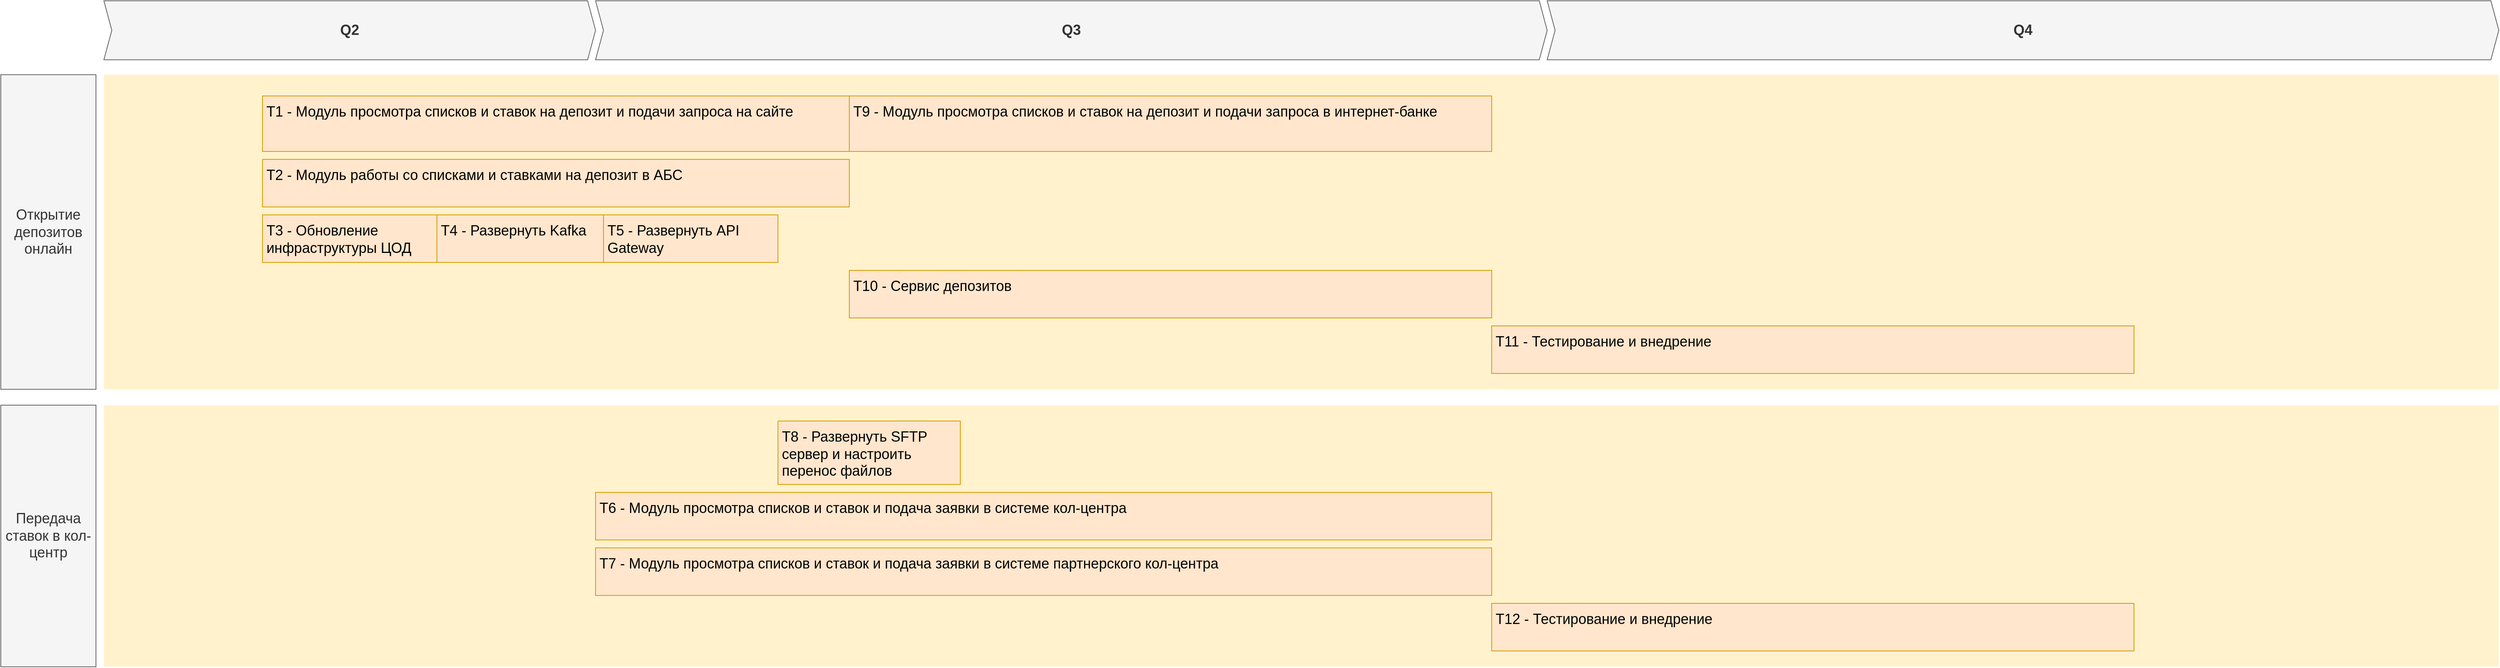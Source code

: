 <mxfile version="25.0.2" pages="2">
  <diagram id="1zcTAVt1k4KSup7FvAfL" name="Roadmap">
    <mxGraphModel dx="5010" dy="3327" grid="1" gridSize="10" guides="1" tooltips="1" connect="1" arrows="1" fold="1" page="1" pageScale="1" pageWidth="3300" pageHeight="2339" math="0" shadow="0">
      <root>
        <mxCell id="3D7FDG2aXA9G618_Kong-0" />
        <mxCell id="3D7FDG2aXA9G618_Kong-1" parent="3D7FDG2aXA9G618_Kong-0" />
        <mxCell id="wGroBH12Sy7-OgBsN0fJ-2" value="" style="shape=rect;fillColor=#fff2cc;strokeColor=none;fontSize=24;html=1;whiteSpace=wrap;align=left;verticalAlign=top;spacing=5;rounded=0;" parent="3D7FDG2aXA9G618_Kong-1" vertex="1">
          <mxGeometry x="-2500" y="-730" width="3020" height="330" as="geometry" />
        </mxCell>
        <mxCell id="wGroBH12Sy7-OgBsN0fJ-4" value="" style="shape=rect;fillColor=#fff2cc;strokeColor=none;fontSize=24;html=1;whiteSpace=wrap;align=left;verticalAlign=top;spacing=5;rounded=0;" parent="3D7FDG2aXA9G618_Kong-1" vertex="1">
          <mxGeometry x="-2500" y="-1146.8" width="3020" height="396.8" as="geometry" />
        </mxCell>
        <mxCell id="wGroBH12Sy7-OgBsN0fJ-5" value="T1 - Модуль просмотра списков и ставок на депозит и подачи запроса на сайте" style="shape=rect;fillColor=#ffe6cc;strokeColor=#d79b00;fontSize=18;html=1;whiteSpace=wrap;align=left;verticalAlign=top;spacing=5;rounded=0;" parent="3D7FDG2aXA9G618_Kong-1" vertex="1">
          <mxGeometry x="-2300" y="-1120" width="740" height="70" as="geometry" />
        </mxCell>
        <mxCell id="wGroBH12Sy7-OgBsN0fJ-6" value="&lt;span style=&quot;&quot;&gt;T2 - Модуль работы со списками и ставками на депозит в АБС&lt;/span&gt;" style="shape=rect;fillColor=#ffe6cc;strokeColor=#d79b00;fontSize=18;html=1;whiteSpace=wrap;align=left;verticalAlign=top;spacing=5;rounded=0;" parent="3D7FDG2aXA9G618_Kong-1" vertex="1">
          <mxGeometry x="-2300" y="-1040" width="740" height="60" as="geometry" />
        </mxCell>
        <mxCell id="wGroBH12Sy7-OgBsN0fJ-7" value="Открытие депозитов онлайн" style="rounded=0;whiteSpace=wrap;html=1;fillColor=#f5f5f5;fontColor=#333333;strokeColor=#666666;fontSize=18;" parent="3D7FDG2aXA9G618_Kong-1" vertex="1">
          <mxGeometry x="-2630" y="-1146.8" width="120" height="396.8" as="geometry" />
        </mxCell>
        <mxCell id="wGroBH12Sy7-OgBsN0fJ-8" value="Передача ставок в кол-центр" style="rounded=0;whiteSpace=wrap;html=1;fillColor=#f5f5f5;fontColor=#333333;strokeColor=#666666;fontSize=18;" parent="3D7FDG2aXA9G618_Kong-1" vertex="1">
          <mxGeometry x="-2630" y="-730" width="120" height="330" as="geometry" />
        </mxCell>
        <mxCell id="wGroBH12Sy7-OgBsN0fJ-9" value="Q2" style="shape=step;perimeter=stepPerimeter;whiteSpace=wrap;html=1;fixedSize=1;size=10;fillColor=#f5f5f5;strokeColor=#666666;fontSize=18;fontStyle=1;align=center;rounded=0;fontColor=#333333;" parent="3D7FDG2aXA9G618_Kong-1" vertex="1">
          <mxGeometry x="-2500" y="-1240" width="620" height="74.4" as="geometry" />
        </mxCell>
        <mxCell id="wGroBH12Sy7-OgBsN0fJ-11" value="T6 - Модуль просмотра списков и ставок и подача заявки в системе кол-центра&amp;nbsp;" style="shape=rect;fillColor=#ffe6cc;strokeColor=#d79b00;fontSize=18;html=1;whiteSpace=wrap;align=left;verticalAlign=top;spacing=5;rounded=0;" parent="3D7FDG2aXA9G618_Kong-1" vertex="1">
          <mxGeometry x="-1880" y="-620" width="1130" height="60" as="geometry" />
        </mxCell>
        <mxCell id="wGroBH12Sy7-OgBsN0fJ-15" value="T8 - Развернуть SFTP сервер и настроить перенос файлов" style="shape=rect;fillColor=#ffe6cc;strokeColor=#d79b00;fontSize=18;html=1;whiteSpace=wrap;align=left;verticalAlign=top;spacing=5;rounded=0;" parent="3D7FDG2aXA9G618_Kong-1" vertex="1">
          <mxGeometry x="-1650" y="-710" width="230" height="80" as="geometry" />
        </mxCell>
        <mxCell id="A_-4a6y4DPwpx2FZSPJt-0" value="T9 - Модуль просмотра списков и ставок на депозит и подачи запроса в интернет-банке" style="shape=rect;fillColor=#ffe6cc;strokeColor=#d79b00;fontSize=18;html=1;whiteSpace=wrap;align=left;verticalAlign=top;spacing=5;rounded=0;" vertex="1" parent="3D7FDG2aXA9G618_Kong-1">
          <mxGeometry x="-1560" y="-1120" width="810" height="70" as="geometry" />
        </mxCell>
        <mxCell id="A_-4a6y4DPwpx2FZSPJt-1" value="&lt;span style=&quot;&quot;&gt;T10 - Сервис депозитов&lt;/span&gt;" style="shape=rect;fillColor=#ffe6cc;strokeColor=#d79b00;fontSize=18;html=1;whiteSpace=wrap;align=left;verticalAlign=top;spacing=5;rounded=0;" vertex="1" parent="3D7FDG2aXA9G618_Kong-1">
          <mxGeometry x="-1560" y="-900" width="810" height="60" as="geometry" />
        </mxCell>
        <mxCell id="A_-4a6y4DPwpx2FZSPJt-2" value="&lt;span style=&quot;&quot;&gt;T4 - Развернуть Kafka&lt;/span&gt;" style="shape=rect;fillColor=#ffe6cc;strokeColor=#d79b00;fontSize=18;html=1;whiteSpace=wrap;align=left;verticalAlign=top;spacing=5;rounded=0;" vertex="1" parent="3D7FDG2aXA9G618_Kong-1">
          <mxGeometry x="-2080" y="-970" width="220" height="60" as="geometry" />
        </mxCell>
        <mxCell id="A_-4a6y4DPwpx2FZSPJt-3" value="Q3" style="shape=step;perimeter=stepPerimeter;whiteSpace=wrap;html=1;fixedSize=1;size=10;fillColor=#f5f5f5;strokeColor=#666666;fontSize=18;fontStyle=1;align=center;rounded=0;fontColor=#333333;" vertex="1" parent="3D7FDG2aXA9G618_Kong-1">
          <mxGeometry x="-1880" y="-1240" width="1200" height="74.4" as="geometry" />
        </mxCell>
        <mxCell id="A_-4a6y4DPwpx2FZSPJt-4" value="Q4" style="shape=step;perimeter=stepPerimeter;whiteSpace=wrap;html=1;fixedSize=1;size=10;fillColor=#f5f5f5;strokeColor=#666666;fontSize=18;fontStyle=1;align=center;rounded=0;fontColor=#333333;" vertex="1" parent="3D7FDG2aXA9G618_Kong-1">
          <mxGeometry x="-680" y="-1240" width="1200" height="74.4" as="geometry" />
        </mxCell>
        <mxCell id="A_-4a6y4DPwpx2FZSPJt-5" value="&lt;span style=&quot;&quot;&gt;T3 - Обновление инфраструктуры ЦОД&lt;/span&gt;" style="shape=rect;fillColor=#ffe6cc;strokeColor=#d79b00;fontSize=18;html=1;whiteSpace=wrap;align=left;verticalAlign=top;spacing=5;rounded=0;" vertex="1" parent="3D7FDG2aXA9G618_Kong-1">
          <mxGeometry x="-2300" y="-970" width="220" height="60" as="geometry" />
        </mxCell>
        <mxCell id="A_-4a6y4DPwpx2FZSPJt-6" value="&lt;span style=&quot;&quot;&gt;T5 - Развернуть&lt;/span&gt;&amp;nbsp;API Gateway" style="shape=rect;fillColor=#ffe6cc;strokeColor=#d79b00;fontSize=18;html=1;whiteSpace=wrap;align=left;verticalAlign=top;spacing=5;rounded=0;" vertex="1" parent="3D7FDG2aXA9G618_Kong-1">
          <mxGeometry x="-1870" y="-970" width="220" height="60" as="geometry" />
        </mxCell>
        <mxCell id="A_-4a6y4DPwpx2FZSPJt-7" value="T7 - Модуль просмотра списков и ставок и подача заявки в системе&amp;nbsp;партнерского&lt;span style=&quot;color: rgba(0, 0, 0, 0); font-family: monospace; font-size: 0px; text-wrap: nowrap;&quot;&gt;%3CmxGraphModel%3E%3Croot%3E%3CmxCell%20id%3D%220%22%2F%3E%3CmxCell%20id%3D%221%22%20parent%3D%220%22%2F%3E%3CmxCell%20id%3D%222%22%20value%3D%22T6%20-%20%D0%9C%D0%BE%D0%B4%D1%83%D0%BB%D1%8C%20%D0%BF%D1%80%D0%BE%D1%81%D0%BC%D0%BE%D1%82%D1%80%D0%B0%20%D1%81%D0%BF%D0%B8%D1%81%D0%BA%D0%BE%D0%B2%20%D0%B8%20%D1%81%D1%82%D0%B0%D0%B2%D0%BE%D0%BA%20%D0%B8%20%D0%BF%D0%BE%D0%B4%D0%B0%D0%B6%D0%B0%D1%87%D0%B0%20%D0%B7%D0%B0%D0%BF%D1%80%D0%BE%D1%81%D0%B0%20%D0%B2%20%D1%81%D0%B8%D1%81%D1%82%D0%B5%D0%BC%D0%BC%D0%B5%20%D0%BA%D0%BE%D0%BB-%D1%86%D0%B5%D0%BD%D1%82%D1%80%D0%B0%26amp%3Bnbsp%3B%22%20style%3D%22shape%3Drect%3BfillColor%3D%23ffe6cc%3BstrokeColor%3D%23d79b00%3BfontSize%3D18%3Bhtml%3D1%3BwhiteSpace%3Dwrap%3Balign%3Dleft%3BverticalAlign%3Dtop%3Bspacing%3D5%3Brounded%3D0%3B%22%20vertex%3D%221%22%20parent%3D%221%22%3E%3CmxGeometry%20x%3D%22-1880%22%20y%3D%22-590%22%20width%3D%221040%22%20height%3D%2260%22%20as%3D%22geometry%22%2F%3E%3C%2FmxCell%3E%3C%2Froot%3E%3C%2FmxGraphModel%3E&lt;/span&gt;&lt;span style=&quot;color: rgba(0, 0, 0, 0); font-family: monospace; font-size: 0px; text-wrap: nowrap;&quot;&gt;%3CmxGraphModel%3E%3Croot%3E%3CmxCell%20id%3D%220%22%2F%3E%3CmxCell%20id%3D%221%22%20parent%3D%220%22%2F%3E%3CmxCell%20id%3D%222%22%20value%3D%22T6%20-%20%D0%9C%D0%BE%D0%B4%D1%83%D0%BB%D1%8C%20%D0%BF%D1%80%D0%BE%D1%81%D0%BC%D0%BE%D1%82%D1%80%D0%B0%20%D1%81%D0%BF%D0%B8%D1%81%D0%BA%D0%BE%D0%B2%20%D0%B8%20%D1%81%D1%82%D0%B0%D0%B2%D0%BE%D0%BA%20%D0%B8%20%D0%BF%D0%BE%D0%B4%D0%B0%D0%B6%D0%B0%D1%87%D0%B0%20%D0%B7%D0%B0%D0%BF%D1%80%D0%BE%D1%81%D0%B0%20%D0%B2%20%D1%81%D0%B8%D1%81%D1%82%D0%B5%D0%BC%D0%BC%D0%B5%20%D0%BA%D0%BE%D0%BB-%D1%86%D0%B5%D0%BD%D1%82%D1%80%D0%B0%26amp%3Bnbsp%3B%22%20style%3D%22shape%3Drect%3BfillColor%3D%23ffe6cc%3BstrokeColor%3D%23d79b00%3BfontSize%3D18%3Bhtml%3D1%3BwhiteSpace%3Dwrap%3Balign%3Dleft%3BverticalAlign%3Dtop%3Bspacing%3D5%3Brounded%3D0%3B%22%20vertex%3D%221%22%20parent%3D%221%22%3E%3CmxGeometry%20x%3D%22-1880%22%20y%3D%22-590%22%20width%3D%221040%22%20height%3D%2260%22%20as%3D%22geometry%22%2F%3E%3C%2FmxCell%3E%3C%2Froot%3E%3C%2FmxGraphModel%3E&lt;/span&gt;&lt;span style=&quot;color: rgba(0, 0, 0, 0); font-family: monospace; font-size: 0px; text-wrap: nowrap;&quot;&gt;%3CmxGraphModel%3E%3Croot%3E%3CmxCell%20id%3D%220%22%2F%3E%3CmxCell%20id%3D%221%22%20parent%3D%220%22%2F%3E%3CmxCell%20id%3D%222%22%20value%3D%22T6%20-%20%D0%9C%D0%BE%D0%B4%D1%83%D0%BB%D1%8C%20%D0%BF%D1%80%D0%BE%D1%81%D0%BC%D0%BE%D1%82%D1%80%D0%B0%20%D1%81%D0%BF%D0%B8%D1%81%D0%BA%D0%BE%D0%B2%20%D0%B8%20%D1%81%D1%82%D0%B0%D0%B2%D0%BE%D0%BA%20%D0%B8%20%D0%BF%D0%BE%D0%B4%D0%B0%D0%B6%D0%B0%D1%87%D0%B0%20%D0%B7%D0%B0%D0%BF%D1%80%D0%BE%D1%81%D0%B0%20%D0%B2%20%D1%81%D0%B8%D1%81%D1%82%D0%B5%D0%BC%D0%BC%D0%B5%20%D0%BA%D0%BE%D0%BB-%D1%86%D0%B5%D0%BD%D1%82%D1%80%D0%B0%26amp%3Bnbsp%3B%22%20style%3D%22shape%3Drect%3BfillColor%3D%23ffe6cc%3BstrokeColor%3D%23d79b00%3BfontSize%3D18%3Bhtml%3D1%3BwhiteSpace%3Dwrap%3Balign%3Dleft%3BverticalAlign%3Dtop%3Bspacing%3D5%3Brounded%3D0%3B%22%20vertex%3D%221%22%20parent%3D%221%22%3E%3CmxGeometry%20x%3D%22-1880%22%20y%3D%22-590%22%20width%3D%221040%22%20height%3D%2260%22%20as%3D%22geometry%22%2F%3E%3C%2FmxCell%3E%3C%2Froot%3E%3C%2FmxGraphModel%3E&lt;/span&gt;&lt;span style=&quot;color: rgba(0, 0, 0, 0); font-family: monospace; font-size: 0px; text-wrap: nowrap;&quot;&gt;%3CmxGraphModel%3E%3Croot%3E%3CmxCell%20id%3D%220%22%2F%3E%3CmxCell%20id%3D%221%22%20parent%3D%220%22%2F%3E%3CmxCell%20id%3D%222%22%20value%3D%22T6%20-%20%D0%9C%D0%BE%D0%B4%D1%83%D0%BB%D1%8C%20%D0%BF%D1%80%D0%BE%D1%81%D0%BC%D0%BE%D1%82%D1%80%D0%B0%20%D1%81%D0%BF%D0%B8%D1%81%D0%BA%D0%BE%D0%B2%20%D0%B8%20%D1%81%D1%82%D0%B0%D0%B2%D0%BE%D0%BA%20%D0%B8%20%D0%BF%D0%BE%D0%B4%D0%B0%D0%B6%D0%B0%D1%87%D0%B0%20%D0%B7%D0%B0%D0%BF%D1%80%D0%BE%D1%81%D0%B0%20%D0%B2%20%D1%81%D0%B8%D1%81%D1%82%D0%B5%D0%BC%D0%BC%D0%B5%20%D0%BA%D0%BE%D0%BB-%D1%86%D0%B5%D0%BD%D1%82%D1%80%D0%B0%26amp%3Bnbsp%3B%22%20style%3D%22shape%3Drect%3BfillColor%3D%23ffe6cc%3BstrokeColor%3D%23d79b00%3BfontSize%3D18%3Bhtml%3D1%3BwhiteSpace%3Dwrap%3Balign%3Dleft%3BverticalAlign%3Dtop%3Bspacing%3D5%3Brounded%3D0%3B%22%20vertex%3D%221%22%20parent%3D%221%22%3E%3CmxGeometry%20x%3D%22-1880%22%20y%3D%22-590%22%20width%3D%221040%22%20height%3D%2260%22%20as%3D%22geometry%22%2F%3E%3C%2FmxCell%3E%3C%2Froot%3E%3C%2FmxGraphModel%3E&lt;/span&gt;&amp;nbsp;кол-центра&amp;nbsp;" style="shape=rect;fillColor=#ffe6cc;strokeColor=#d79b00;fontSize=18;html=1;whiteSpace=wrap;align=left;verticalAlign=top;spacing=5;rounded=0;" vertex="1" parent="3D7FDG2aXA9G618_Kong-1">
          <mxGeometry x="-1880" y="-550" width="1130" height="60" as="geometry" />
        </mxCell>
        <mxCell id="A_-4a6y4DPwpx2FZSPJt-9" value="&lt;span style=&quot;&quot;&gt;T11 - Тестирование и внедрение&lt;/span&gt;" style="shape=rect;fillColor=#ffe6cc;strokeColor=#d79b00;fontSize=18;html=1;whiteSpace=wrap;align=left;verticalAlign=top;spacing=5;rounded=0;" vertex="1" parent="3D7FDG2aXA9G618_Kong-1">
          <mxGeometry x="-750" y="-830" width="810" height="60" as="geometry" />
        </mxCell>
        <mxCell id="A_-4a6y4DPwpx2FZSPJt-10" value="&lt;span style=&quot;&quot;&gt;T12 - Тестирование и внедрение&lt;/span&gt;" style="shape=rect;fillColor=#ffe6cc;strokeColor=#d79b00;fontSize=18;html=1;whiteSpace=wrap;align=left;verticalAlign=top;spacing=5;rounded=0;" vertex="1" parent="3D7FDG2aXA9G618_Kong-1">
          <mxGeometry x="-750" y="-480" width="810" height="60" as="geometry" />
        </mxCell>
      </root>
    </mxGraphModel>
  </diagram>
  <diagram id="6faDem5PxRRIMGQd80wj" name="Roadmap_change">
    <mxGraphModel grid="1" page="1" gridSize="10" guides="1" tooltips="1" connect="1" arrows="1" fold="1" pageScale="1" pageWidth="3300" pageHeight="2339" math="0" shadow="0">
      <root>
        <mxCell id="0" />
        <mxCell id="1" parent="0" />
        <mxCell id="QlwB00z0-otb056kdUWZ-19" value="" style="shape=rect;fillColor=#fff2cc;strokeColor=none;fontSize=24;html=1;whiteSpace=wrap;align=left;verticalAlign=top;spacing=5;rounded=0;" vertex="1" parent="1">
          <mxGeometry x="-2500" y="-530" width="1620" height="190" as="geometry" />
        </mxCell>
        <mxCell id="QlwB00z0-otb056kdUWZ-18" value="" style="shape=rect;fillColor=#fff2cc;strokeColor=none;fontSize=24;html=1;whiteSpace=wrap;align=left;verticalAlign=top;spacing=5;rounded=0;" vertex="1" parent="1">
          <mxGeometry x="-2500" y="-730" width="1620" height="180" as="geometry" />
        </mxCell>
        <mxCell id="QlwB00z0-otb056kdUWZ-17" value="" style="shape=rect;fillColor=#fff2cc;strokeColor=none;fontSize=24;html=1;whiteSpace=wrap;align=left;verticalAlign=top;spacing=5;rounded=0;" vertex="1" parent="1">
          <mxGeometry x="-2500" y="-930" width="1610" height="180" as="geometry" />
        </mxCell>
        <mxCell id="QlwB00z0-otb056kdUWZ-3" value="" style="shape=rect;fillColor=#fff2cc;strokeColor=none;fontSize=24;html=1;whiteSpace=wrap;align=left;verticalAlign=top;spacing=5;rounded=0;" vertex="1" parent="1">
          <mxGeometry x="-2500" y="-1146.8" width="1610" height="196.8" as="geometry" />
        </mxCell>
        <mxCell id="QlwB00z0-otb056kdUWZ-4" value="T1 - API сервиса интеграции депозитов АБС" style="shape=rect;fillColor=#ffe6cc;strokeColor=#d79b00;fontSize=18;html=1;whiteSpace=wrap;align=left;verticalAlign=top;spacing=5;rounded=0;" vertex="1" parent="1">
          <mxGeometry x="-2480" y="-1120" width="390" height="50" as="geometry" />
        </mxCell>
        <mxCell id="QlwB00z0-otb056kdUWZ-5" value="T2 - Передача файлов на SFTP-сервер" style="shape=rect;fillColor=#ffe6cc;strokeColor=#d79b00;fontSize=18;html=1;whiteSpace=wrap;align=center;verticalAlign=top;spacing=5;rounded=0;" vertex="1" parent="1">
          <mxGeometry x="-2120" y="-1040" width="550" height="60" as="geometry" />
        </mxCell>
        <mxCell id="QlwB00z0-otb056kdUWZ-6" value="АБС&lt;div&gt;Сервис интеграции депозитов&lt;/div&gt;" style="rounded=0;whiteSpace=wrap;html=1;fillColor=#f5f5f5;fontColor=#333333;strokeColor=#666666;fontSize=18;" vertex="1" parent="1">
          <mxGeometry x="-2630" y="-1146.8" width="120" height="196.8" as="geometry" />
        </mxCell>
        <mxCell id="QlwB00z0-otb056kdUWZ-7" value="SFTP" style="rounded=0;whiteSpace=wrap;html=1;fillColor=#f5f5f5;fontColor=#333333;strokeColor=#666666;fontSize=18;" vertex="1" parent="1">
          <mxGeometry x="-2630" y="-930" width="120" height="180" as="geometry" />
        </mxCell>
        <mxCell id="QlwB00z0-otb056kdUWZ-8" value="Q2" style="shape=step;perimeter=stepPerimeter;whiteSpace=wrap;html=1;fixedSize=1;size=10;fillColor=#f5f5f5;strokeColor=#666666;fontSize=18;fontStyle=1;align=center;rounded=0;fontColor=#333333;" vertex="1" parent="1">
          <mxGeometry x="-2500" y="-1240" width="1610" height="74.4" as="geometry" />
        </mxCell>
        <mxCell id="QlwB00z0-otb056kdUWZ-11" value="T5 - Вывод ставок пользователю системы колл-центра" style="shape=rect;fillColor=#ffe6cc;strokeColor=#d79b00;fontSize=18;html=1;whiteSpace=wrap;align=center;verticalAlign=top;spacing=5;rounded=0;" vertex="1" parent="1">
          <mxGeometry x="-1860" y="-640" width="940" height="50" as="geometry" />
        </mxCell>
        <mxCell id="QlwB00z0-otb056kdUWZ-12" value="T4 - Получение ставок через API интеграции АБС" style="shape=rect;fillColor=#ffe6cc;strokeColor=#d79b00;fontSize=18;html=1;whiteSpace=wrap;align=center;verticalAlign=top;spacing=5;rounded=0;" vertex="1" parent="1">
          <mxGeometry x="-2060" y="-720" width="480" height="60" as="geometry" />
        </mxCell>
        <mxCell id="QlwB00z0-otb056kdUWZ-13" value="T6 - Получение файлов с SFTP для операторов партнера" style="shape=rect;fillColor=#ffe6cc;strokeColor=#d79b00;fontSize=18;html=1;whiteSpace=wrap;align=center;verticalAlign=top;spacing=5;rounded=0;" vertex="1" parent="1">
          <mxGeometry x="-1560" y="-470" width="640" height="50" as="geometry" />
        </mxCell>
        <mxCell id="QlwB00z0-otb056kdUWZ-14" value="Система колл-центра" style="rounded=0;whiteSpace=wrap;html=1;fillColor=#f5f5f5;fontColor=#333333;strokeColor=#666666;fontSize=18;" vertex="1" parent="1">
          <mxGeometry x="-2630" y="-730" width="120" height="180" as="geometry" />
        </mxCell>
        <mxCell id="QlwB00z0-otb056kdUWZ-15" value="Система&amp;nbsp; партнерского колл-центра" style="rounded=0;whiteSpace=wrap;html=1;fillColor=#f5f5f5;fontColor=#333333;strokeColor=#666666;fontSize=18;" vertex="1" parent="1">
          <mxGeometry x="-2630" y="-530" width="120" height="190" as="geometry" />
        </mxCell>
        <mxCell id="QlwB00z0-otb056kdUWZ-16" value="T3 - Развернуть SFTP сервер" style="shape=rect;fillColor=#ffe6cc;strokeColor=#d79b00;fontSize=18;html=1;whiteSpace=wrap;align=center;verticalAlign=top;spacing=5;rounded=0;" vertex="1" parent="1">
          <mxGeometry x="-2400" y="-910" width="280" height="60" as="geometry" />
        </mxCell>
      </root>
    </mxGraphModel>
  </diagram>
</mxfile>
